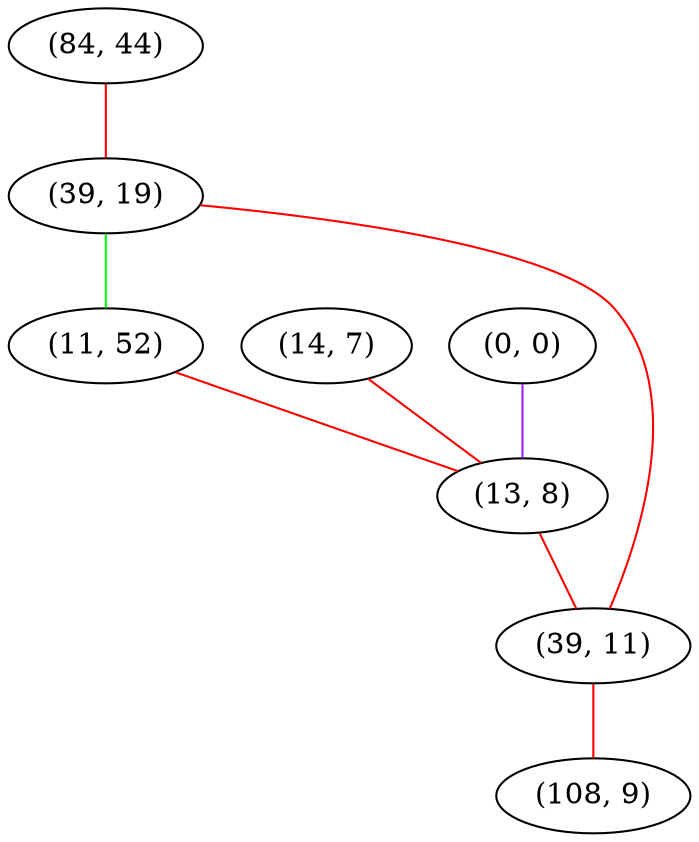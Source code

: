 graph "" {
"(84, 44)";
"(14, 7)";
"(39, 19)";
"(0, 0)";
"(11, 52)";
"(13, 8)";
"(39, 11)";
"(108, 9)";
"(84, 44)" -- "(39, 19)"  [color=red, key=0, weight=1];
"(14, 7)" -- "(13, 8)"  [color=red, key=0, weight=1];
"(39, 19)" -- "(39, 11)"  [color=red, key=0, weight=1];
"(39, 19)" -- "(11, 52)"  [color=green, key=0, weight=2];
"(0, 0)" -- "(13, 8)"  [color=purple, key=0, weight=4];
"(11, 52)" -- "(13, 8)"  [color=red, key=0, weight=1];
"(13, 8)" -- "(39, 11)"  [color=red, key=0, weight=1];
"(39, 11)" -- "(108, 9)"  [color=red, key=0, weight=1];
}
